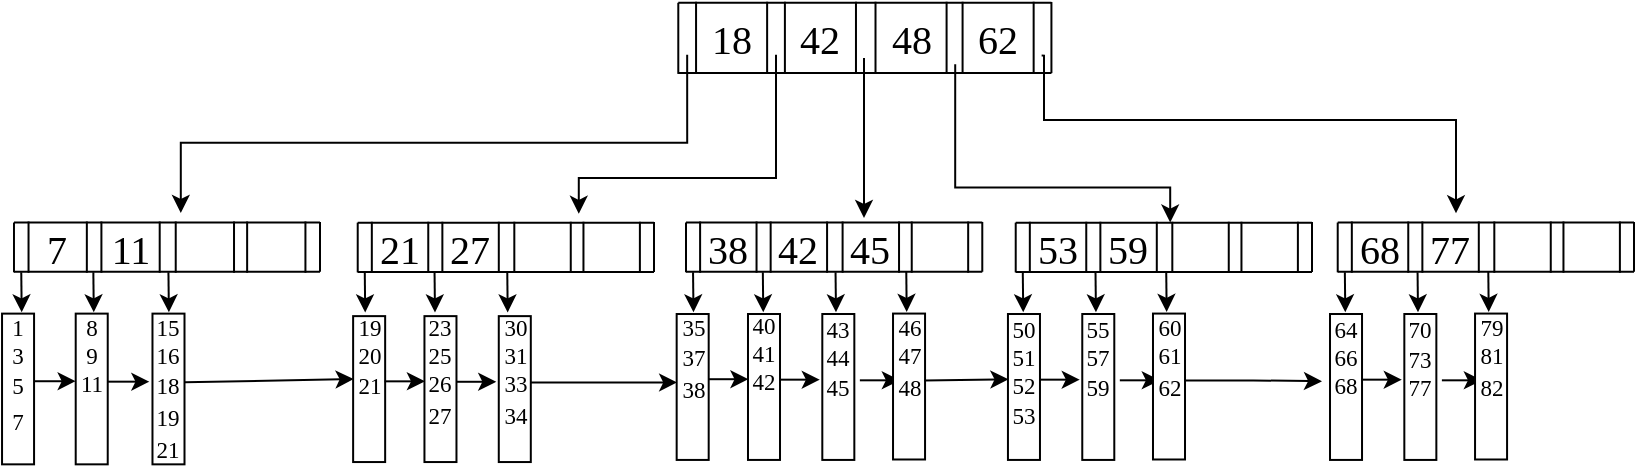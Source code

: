 <?xml version="1.0" encoding="UTF-8"?>
<mxfile version="23.0.2" type="browser">
  <diagram name="第 1 页" id="uVkd4KvrKCw7aUiNvQXj">
    <mxGraphModel dx="848" dy="592" grid="1" gridSize="10" guides="1" tooltips="1" connect="1" arrows="1" fold="1" page="1" pageScale="1" pageWidth="827" pageHeight="1169" math="0" shadow="0">
      <root>
        <mxCell id="0" />
        <mxCell id="1" parent="0" />
        <mxCell id="_YOE5mqV0CH9EQmjLfuh-866" style="edgeStyle=orthogonalEdgeStyle;rounded=0;orthogonalLoop=1;jettySize=auto;html=1;" edge="1" parent="1">
          <mxGeometry relative="1" as="geometry">
            <mxPoint x="346.586" y="196.381" as="sourcePoint" />
            <mxPoint x="93.39" y="275.523" as="targetPoint" />
            <Array as="points">
              <mxPoint x="346.586" y="240.349" />
              <mxPoint x="93.39" y="240.349" />
              <mxPoint x="93.39" y="275.523" />
            </Array>
          </mxGeometry>
        </mxCell>
        <mxCell id="_YOE5mqV0CH9EQmjLfuh-867" style="edgeStyle=orthogonalEdgeStyle;rounded=0;orthogonalLoop=1;jettySize=auto;html=1;entryX=0.5;entryY=0;entryDx=0;entryDy=0;" edge="1" parent="1">
          <mxGeometry relative="1" as="geometry">
            <mxPoint x="391.007" y="196.381" as="sourcePoint" />
            <mxPoint x="292.393" y="275.91" as="targetPoint" />
            <Array as="points">
              <mxPoint x="391.007" y="257.936" />
              <mxPoint x="292.393" y="257.936" />
            </Array>
          </mxGeometry>
        </mxCell>
        <mxCell id="_YOE5mqV0CH9EQmjLfuh-978" style="edgeStyle=orthogonalEdgeStyle;rounded=0;orthogonalLoop=1;jettySize=auto;html=1;" edge="1" parent="1">
          <mxGeometry relative="1" as="geometry">
            <mxPoint x="587.216" y="280.273" as="targetPoint" />
            <mxPoint x="480.607" y="201.131" as="sourcePoint" />
            <Array as="points">
              <mxPoint x="480.607" y="262.686" />
              <mxPoint x="588.104" y="262.686" />
              <mxPoint x="588.104" y="280.273" />
            </Array>
          </mxGeometry>
        </mxCell>
        <mxCell id="_YOE5mqV0CH9EQmjLfuh-979" style="edgeStyle=orthogonalEdgeStyle;rounded=0;orthogonalLoop=1;jettySize=auto;html=1;exitX=1;exitY=0.75;exitDx=0;exitDy=0;" edge="1" parent="1">
          <mxGeometry relative="1" as="geometry">
            <mxPoint x="731" y="275.63" as="targetPoint" />
            <mxPoint x="523.826" y="196.768" as="sourcePoint" />
            <Array as="points">
              <mxPoint x="525" y="197" />
              <mxPoint x="525" y="229" />
              <mxPoint x="731" y="229" />
            </Array>
          </mxGeometry>
        </mxCell>
        <mxCell id="_YOE5mqV0CH9EQmjLfuh-1047" value="" style="endArrow=none;html=1;rounded=0;fontFamily=Times New Roman;fontSize=20;" edge="1" parent="1">
          <mxGeometry width="50" height="50" relative="1" as="geometry">
            <mxPoint x="494.14" y="280" as="sourcePoint" />
            <mxPoint x="494.14" y="304.891" as="targetPoint" />
          </mxGeometry>
        </mxCell>
        <mxCell id="_YOE5mqV0CH9EQmjLfuh-877" value="&lt;font style=&quot;font-size: 20px;&quot;&gt;7&lt;/font&gt;" style="shape=partialRectangle;whiteSpace=wrap;html=1;top=0;bottom=0;fillColor=none;container=0;fontFamily=Times New Roman;fontSize=20;" vertex="1" parent="1">
          <mxGeometry x="17.272" y="280.271" width="29.146" height="24.625" as="geometry" />
        </mxCell>
        <mxCell id="_YOE5mqV0CH9EQmjLfuh-878" value="&lt;font style=&quot;font-size: 20px;&quot;&gt;11&lt;/font&gt;" style="shape=partialRectangle;whiteSpace=wrap;html=1;top=0;bottom=0;fillColor=none;container=0;fontFamily=Times New Roman;fontSize=20;" vertex="1" parent="1">
          <mxGeometry x="53.704" y="280.271" width="29.146" height="24.625" as="geometry" />
        </mxCell>
        <mxCell id="_YOE5mqV0CH9EQmjLfuh-879" value="" style="shape=partialRectangle;whiteSpace=wrap;html=1;top=0;bottom=0;fillColor=none;container=0;fontFamily=Times New Roman;fontSize=20;" vertex="1" parent="1">
          <mxGeometry x="90.865" y="280.271" width="29.146" height="24.625" as="geometry" />
        </mxCell>
        <mxCell id="_YOE5mqV0CH9EQmjLfuh-880" value="" style="shape=partialRectangle;whiteSpace=wrap;html=1;top=0;bottom=0;fillColor=none;container=0;fontFamily=Times New Roman;fontSize=20;" vertex="1" parent="1">
          <mxGeometry x="126.568" y="280.271" width="29.146" height="24.625" as="geometry" />
        </mxCell>
        <mxCell id="_YOE5mqV0CH9EQmjLfuh-881" value="" style="endArrow=none;html=1;rounded=0;exitX=0;exitY=0;exitDx=0;exitDy=0;entryX=1;entryY=0;entryDx=0;entryDy=0;fontFamily=Times New Roman;fontSize=20;" edge="1" parent="1">
          <mxGeometry width="50" height="50" relative="1" as="geometry">
            <mxPoint x="9.986" y="280.271" as="sourcePoint" />
            <mxPoint x="163" y="280.271" as="targetPoint" />
          </mxGeometry>
        </mxCell>
        <mxCell id="_YOE5mqV0CH9EQmjLfuh-882" value="" style="endArrow=none;html=1;rounded=0;exitX=0;exitY=1;exitDx=0;exitDy=0;fontFamily=Times New Roman;fontSize=20;" edge="1" parent="1">
          <mxGeometry width="50" height="50" relative="1" as="geometry">
            <mxPoint x="9.986" y="304.895" as="sourcePoint" />
            <mxPoint x="163" y="304.895" as="targetPoint" />
          </mxGeometry>
        </mxCell>
        <mxCell id="_YOE5mqV0CH9EQmjLfuh-883" value="" style="endArrow=none;html=1;rounded=0;fontFamily=Times New Roman;fontSize=20;" edge="1" parent="1">
          <mxGeometry width="50" height="50" relative="1" as="geometry">
            <mxPoint x="9.986" y="280.271" as="sourcePoint" />
            <mxPoint x="9.986" y="305.164" as="targetPoint" />
          </mxGeometry>
        </mxCell>
        <mxCell id="_YOE5mqV0CH9EQmjLfuh-884" value="" style="endArrow=none;html=1;rounded=0;fontSize=20;fontFamily=Times New Roman;" edge="1" parent="1">
          <mxGeometry width="50" height="50" relative="1" as="geometry">
            <mxPoint x="163" y="280" as="sourcePoint" />
            <mxPoint x="163" y="304.893" as="targetPoint" />
          </mxGeometry>
        </mxCell>
        <mxCell id="_YOE5mqV0CH9EQmjLfuh-897" value="" style="endArrow=classic;html=1;rounded=0;entryX=0.5;entryY=0;entryDx=0;entryDy=0;fontFamily=Times New Roman;fontSize=11;" edge="1" parent="1">
          <mxGeometry width="50" height="50" relative="1" as="geometry">
            <mxPoint x="13.629" y="305.164" as="sourcePoint" />
            <mxPoint x="13.855" y="325.181" as="targetPoint" />
          </mxGeometry>
        </mxCell>
        <mxCell id="_YOE5mqV0CH9EQmjLfuh-902" value="" style="endArrow=classic;html=1;rounded=0;entryX=0.5;entryY=0;entryDx=0;entryDy=0;fontFamily=Times New Roman;fontSize=11;" edge="1" parent="1">
          <mxGeometry width="50" height="50" relative="1" as="geometry">
            <mxPoint x="49.668" y="305.164" as="sourcePoint" />
            <mxPoint x="49.894" y="325.181" as="targetPoint" />
          </mxGeometry>
        </mxCell>
        <mxCell id="_YOE5mqV0CH9EQmjLfuh-907" value="" style="endArrow=classic;html=1;rounded=0;entryX=0.5;entryY=0;entryDx=0;entryDy=0;fontFamily=Times New Roman;fontSize=11;" edge="1" parent="1">
          <mxGeometry width="50" height="50" relative="1" as="geometry">
            <mxPoint x="87.222" y="305.164" as="sourcePoint" />
            <mxPoint x="87.448" y="325.181" as="targetPoint" />
          </mxGeometry>
        </mxCell>
        <mxCell id="_YOE5mqV0CH9EQmjLfuh-1000" value="&lt;font style=&quot;font-size: 20px;&quot;&gt;21&lt;/font&gt;" style="shape=partialRectangle;whiteSpace=wrap;html=1;top=0;bottom=0;fillColor=none;container=0;fontFamily=Times New Roman;fontSize=20;" vertex="1" parent="1">
          <mxGeometry x="188.913" y="280.321" width="28.217" height="24.623" as="geometry" />
        </mxCell>
        <mxCell id="_YOE5mqV0CH9EQmjLfuh-1001" value="&lt;font style=&quot;font-size: 20px;&quot;&gt;27&lt;/font&gt;" style="shape=partialRectangle;whiteSpace=wrap;html=1;top=0;bottom=0;fillColor=none;container=0;fontFamily=Times New Roman;fontSize=20;" vertex="1" parent="1">
          <mxGeometry x="224.185" y="280.321" width="28.217" height="24.623" as="geometry" />
        </mxCell>
        <mxCell id="_YOE5mqV0CH9EQmjLfuh-1002" value="" style="shape=partialRectangle;whiteSpace=wrap;html=1;top=0;bottom=0;fillColor=none;container=0;fontFamily=Times New Roman;fontSize=20;" vertex="1" parent="1">
          <mxGeometry x="260.162" y="280.321" width="28.217" height="24.623" as="geometry" />
        </mxCell>
        <mxCell id="_YOE5mqV0CH9EQmjLfuh-1003" value="" style="shape=partialRectangle;whiteSpace=wrap;html=1;top=0;bottom=0;fillColor=none;container=0;fontFamily=Times New Roman;fontSize=20;" vertex="1" parent="1">
          <mxGeometry x="294.728" y="280.321" width="28.217" height="24.623" as="geometry" />
        </mxCell>
        <mxCell id="_YOE5mqV0CH9EQmjLfuh-1004" value="" style="endArrow=none;html=1;rounded=0;exitX=0;exitY=0;exitDx=0;exitDy=0;entryX=1;entryY=0;entryDx=0;entryDy=0;fontFamily=Times New Roman;fontSize=20;" edge="1" parent="1">
          <mxGeometry width="50" height="50" relative="1" as="geometry">
            <mxPoint x="181.859" y="280.321" as="sourcePoint" />
            <mxPoint x="330" y="280.321" as="targetPoint" />
          </mxGeometry>
        </mxCell>
        <mxCell id="_YOE5mqV0CH9EQmjLfuh-1005" value="" style="endArrow=none;html=1;rounded=0;exitX=0;exitY=1;exitDx=0;exitDy=0;fontFamily=Times New Roman;fontSize=20;" edge="1" parent="1">
          <mxGeometry width="50" height="50" relative="1" as="geometry">
            <mxPoint x="181.859" y="304.943" as="sourcePoint" />
            <mxPoint x="330" y="304.943" as="targetPoint" />
          </mxGeometry>
        </mxCell>
        <mxCell id="_YOE5mqV0CH9EQmjLfuh-1006" value="" style="endArrow=none;html=1;rounded=0;fontFamily=Times New Roman;fontSize=20;" edge="1" parent="1">
          <mxGeometry width="50" height="50" relative="1" as="geometry">
            <mxPoint x="181.859" y="280.321" as="sourcePoint" />
            <mxPoint x="181.859" y="305.212" as="targetPoint" />
          </mxGeometry>
        </mxCell>
        <mxCell id="_YOE5mqV0CH9EQmjLfuh-1007" value="" style="endArrow=none;html=1;rounded=0;fontFamily=Times New Roman;fontSize=20;" edge="1" parent="1">
          <mxGeometry width="50" height="50" relative="1" as="geometry">
            <mxPoint x="330" y="280.05" as="sourcePoint" />
            <mxPoint x="330" y="304.941" as="targetPoint" />
          </mxGeometry>
        </mxCell>
        <mxCell id="_YOE5mqV0CH9EQmjLfuh-1013" value="" style="endArrow=classic;html=1;rounded=0;entryX=0.5;entryY=0;entryDx=0;entryDy=0;fontFamily=Times New Roman;fontSize=11;" edge="1" parent="1">
          <mxGeometry width="50" height="50" relative="1" as="geometry">
            <mxPoint x="185.386" y="305.212" as="sourcePoint" />
            <mxPoint x="185.605" y="325.228" as="targetPoint" />
          </mxGeometry>
        </mxCell>
        <mxCell id="_YOE5mqV0CH9EQmjLfuh-1018" value="" style="endArrow=classic;html=1;rounded=0;entryX=0.5;entryY=0;entryDx=0;entryDy=0;fontFamily=Times New Roman;fontSize=11;" edge="1" parent="1">
          <mxGeometry width="50" height="50" relative="1" as="geometry">
            <mxPoint x="220.277" y="305.212" as="sourcePoint" />
            <mxPoint x="220.496" y="325.228" as="targetPoint" />
          </mxGeometry>
        </mxCell>
        <mxCell id="_YOE5mqV0CH9EQmjLfuh-1023" value="" style="endArrow=classic;html=1;rounded=0;entryX=0.5;entryY=0;entryDx=0;entryDy=0;fontFamily=Times New Roman;fontSize=11;" edge="1" parent="1">
          <mxGeometry width="50" height="50" relative="1" as="geometry">
            <mxPoint x="256.635" y="305.212" as="sourcePoint" />
            <mxPoint x="256.854" y="325.228" as="targetPoint" />
          </mxGeometry>
        </mxCell>
        <mxCell id="_YOE5mqV0CH9EQmjLfuh-1040" value="&lt;font style=&quot;font-size: 20px;&quot;&gt;38&lt;/font&gt;" style="shape=partialRectangle;whiteSpace=wrap;html=1;top=0;bottom=0;fillColor=none;container=0;fontFamily=Times New Roman;fontSize=20;" vertex="1" parent="1">
          <mxGeometry x="353.053" y="280.271" width="28.217" height="24.623" as="geometry" />
        </mxCell>
        <mxCell id="_YOE5mqV0CH9EQmjLfuh-1041" value="&lt;font style=&quot;font-size: 20px;&quot;&gt;42&lt;/font&gt;" style="shape=partialRectangle;whiteSpace=wrap;html=1;top=0;bottom=0;fillColor=none;container=0;fontFamily=Times New Roman;fontSize=20;" vertex="1" parent="1">
          <mxGeometry x="388.325" y="280.271" width="28.217" height="24.623" as="geometry" />
        </mxCell>
        <mxCell id="_YOE5mqV0CH9EQmjLfuh-1042" value="45" style="shape=partialRectangle;whiteSpace=wrap;html=1;top=0;bottom=0;fillColor=none;container=0;fontFamily=Times New Roman;fontSize=20;" vertex="1" parent="1">
          <mxGeometry x="424.302" y="280.271" width="28.217" height="24.623" as="geometry" />
        </mxCell>
        <mxCell id="_YOE5mqV0CH9EQmjLfuh-1043" value="" style="shape=partialRectangle;whiteSpace=wrap;html=1;top=0;bottom=0;fillColor=none;container=0;fontFamily=Times New Roman;fontSize=20;" vertex="1" parent="1">
          <mxGeometry x="458.868" y="280.271" width="28.217" height="24.623" as="geometry" />
        </mxCell>
        <mxCell id="_YOE5mqV0CH9EQmjLfuh-1044" value="" style="endArrow=none;html=1;rounded=0;exitX=0;exitY=0;exitDx=0;exitDy=0;entryX=1;entryY=0;entryDx=0;entryDy=0;fontFamily=Times New Roman;fontSize=20;" edge="1" parent="1">
          <mxGeometry width="50" height="50" relative="1" as="geometry">
            <mxPoint x="345.999" y="280.271" as="sourcePoint" />
            <mxPoint x="494.14" y="280.271" as="targetPoint" />
          </mxGeometry>
        </mxCell>
        <mxCell id="_YOE5mqV0CH9EQmjLfuh-1045" value="" style="endArrow=none;html=1;rounded=0;exitX=0;exitY=1;exitDx=0;exitDy=0;fontFamily=Times New Roman;fontSize=20;" edge="1" parent="1">
          <mxGeometry width="50" height="50" relative="1" as="geometry">
            <mxPoint x="345.999" y="304.893" as="sourcePoint" />
            <mxPoint x="494.14" y="304.893" as="targetPoint" />
          </mxGeometry>
        </mxCell>
        <mxCell id="_YOE5mqV0CH9EQmjLfuh-1046" value="" style="endArrow=none;html=1;rounded=0;fontFamily=Times New Roman;fontSize=20;" edge="1" parent="1">
          <mxGeometry width="50" height="50" relative="1" as="geometry">
            <mxPoint x="345.999" y="280.271" as="sourcePoint" />
            <mxPoint x="345.999" y="305.162" as="targetPoint" />
          </mxGeometry>
        </mxCell>
        <mxCell id="_YOE5mqV0CH9EQmjLfuh-1052" value="" style="endArrow=classic;html=1;rounded=0;entryX=0.5;entryY=0;entryDx=0;entryDy=0;fontFamily=Times New Roman;fontSize=11;" edge="1" parent="1">
          <mxGeometry width="50" height="50" relative="1" as="geometry">
            <mxPoint x="349.526" y="305.162" as="sourcePoint" />
            <mxPoint x="349.745" y="325.178" as="targetPoint" />
          </mxGeometry>
        </mxCell>
        <mxCell id="_YOE5mqV0CH9EQmjLfuh-1056" value="" style="endArrow=classic;html=1;rounded=0;entryX=0.5;entryY=0;entryDx=0;entryDy=0;fontFamily=Times New Roman;fontSize=11;" edge="1" parent="1">
          <mxGeometry width="50" height="50" relative="1" as="geometry">
            <mxPoint x="384.417" y="305.162" as="sourcePoint" />
            <mxPoint x="384.636" y="325.178" as="targetPoint" />
          </mxGeometry>
        </mxCell>
        <mxCell id="_YOE5mqV0CH9EQmjLfuh-1060" value="" style="endArrow=classic;html=1;rounded=0;entryX=0.5;entryY=0;entryDx=0;entryDy=0;fontFamily=Times New Roman;fontSize=11;" edge="1" parent="1">
          <mxGeometry width="50" height="50" relative="1" as="geometry">
            <mxPoint x="420.775" y="305.162" as="sourcePoint" />
            <mxPoint x="420.994" y="325.178" as="targetPoint" />
          </mxGeometry>
        </mxCell>
        <mxCell id="_YOE5mqV0CH9EQmjLfuh-1100" value="&lt;font style=&quot;font-size: 20px;&quot;&gt;53&lt;/font&gt;" style="shape=partialRectangle;whiteSpace=wrap;html=1;top=0;bottom=0;fillColor=none;container=0;fontFamily=Times New Roman;fontSize=20;" vertex="1" parent="1">
          <mxGeometry x="517.913" y="280.321" width="28.217" height="24.623" as="geometry" />
        </mxCell>
        <mxCell id="_YOE5mqV0CH9EQmjLfuh-1101" value="&lt;font style=&quot;font-size: 20px;&quot;&gt;59&lt;/font&gt;" style="shape=partialRectangle;whiteSpace=wrap;html=1;top=0;bottom=0;fillColor=none;container=0;fontFamily=Times New Roman;fontSize=20;" vertex="1" parent="1">
          <mxGeometry x="553.185" y="280.321" width="28.217" height="24.623" as="geometry" />
        </mxCell>
        <mxCell id="_YOE5mqV0CH9EQmjLfuh-1102" value="" style="shape=partialRectangle;whiteSpace=wrap;html=1;top=0;bottom=0;fillColor=none;container=0;fontFamily=Times New Roman;fontSize=20;" vertex="1" parent="1">
          <mxGeometry x="589.162" y="280.321" width="28.217" height="24.623" as="geometry" />
        </mxCell>
        <mxCell id="_YOE5mqV0CH9EQmjLfuh-1103" value="" style="shape=partialRectangle;whiteSpace=wrap;html=1;top=0;bottom=0;fillColor=none;container=0;fontFamily=Times New Roman;fontSize=20;" vertex="1" parent="1">
          <mxGeometry x="623.728" y="280.321" width="28.217" height="24.623" as="geometry" />
        </mxCell>
        <mxCell id="_YOE5mqV0CH9EQmjLfuh-1104" value="" style="endArrow=none;html=1;rounded=0;exitX=0;exitY=0;exitDx=0;exitDy=0;entryX=1;entryY=0;entryDx=0;entryDy=0;fontFamily=Times New Roman;fontSize=20;" edge="1" parent="1">
          <mxGeometry width="50" height="50" relative="1" as="geometry">
            <mxPoint x="510.859" y="280.321" as="sourcePoint" />
            <mxPoint x="659" y="280.321" as="targetPoint" />
          </mxGeometry>
        </mxCell>
        <mxCell id="_YOE5mqV0CH9EQmjLfuh-1105" value="" style="endArrow=none;html=1;rounded=0;exitX=0;exitY=1;exitDx=0;exitDy=0;fontFamily=Times New Roman;fontSize=20;" edge="1" parent="1">
          <mxGeometry width="50" height="50" relative="1" as="geometry">
            <mxPoint x="510.859" y="304.943" as="sourcePoint" />
            <mxPoint x="659" y="304.943" as="targetPoint" />
          </mxGeometry>
        </mxCell>
        <mxCell id="_YOE5mqV0CH9EQmjLfuh-1106" value="" style="endArrow=none;html=1;rounded=0;fontFamily=Times New Roman;fontSize=20;" edge="1" parent="1">
          <mxGeometry width="50" height="50" relative="1" as="geometry">
            <mxPoint x="510.859" y="280.321" as="sourcePoint" />
            <mxPoint x="510.859" y="305.212" as="targetPoint" />
          </mxGeometry>
        </mxCell>
        <mxCell id="_YOE5mqV0CH9EQmjLfuh-1107" value="" style="endArrow=none;html=1;rounded=0;fontFamily=Times New Roman;fontSize=20;" edge="1" parent="1">
          <mxGeometry width="50" height="50" relative="1" as="geometry">
            <mxPoint x="659" y="280.05" as="sourcePoint" />
            <mxPoint x="659" y="304.941" as="targetPoint" />
          </mxGeometry>
        </mxCell>
        <mxCell id="_YOE5mqV0CH9EQmjLfuh-1130" value="&lt;font style=&quot;font-size: 20px;&quot;&gt;68&lt;/font&gt;" style="shape=partialRectangle;whiteSpace=wrap;html=1;top=0;bottom=0;fillColor=none;container=0;fontFamily=Times New Roman;fontSize=20;" vertex="1" parent="1">
          <mxGeometry x="678.913" y="280.271" width="28.217" height="24.623" as="geometry" />
        </mxCell>
        <mxCell id="_YOE5mqV0CH9EQmjLfuh-1131" value="&lt;font style=&quot;font-size: 20px;&quot;&gt;77&lt;/font&gt;" style="shape=partialRectangle;whiteSpace=wrap;html=1;top=0;bottom=0;fillColor=none;container=0;fontFamily=Times New Roman;fontSize=20;" vertex="1" parent="1">
          <mxGeometry x="714.185" y="280.271" width="28.217" height="24.623" as="geometry" />
        </mxCell>
        <mxCell id="_YOE5mqV0CH9EQmjLfuh-1132" value="" style="shape=partialRectangle;whiteSpace=wrap;html=1;top=0;bottom=0;fillColor=none;container=0;fontFamily=Times New Roman;fontSize=20;" vertex="1" parent="1">
          <mxGeometry x="750.162" y="280.271" width="28.217" height="24.623" as="geometry" />
        </mxCell>
        <mxCell id="_YOE5mqV0CH9EQmjLfuh-1133" value="" style="shape=partialRectangle;whiteSpace=wrap;html=1;top=0;bottom=0;fillColor=none;container=0;fontFamily=Times New Roman;fontSize=20;" vertex="1" parent="1">
          <mxGeometry x="784.728" y="280.271" width="28.217" height="24.623" as="geometry" />
        </mxCell>
        <mxCell id="_YOE5mqV0CH9EQmjLfuh-1134" value="" style="endArrow=none;html=1;rounded=0;exitX=0;exitY=0;exitDx=0;exitDy=0;entryX=1;entryY=0;entryDx=0;entryDy=0;fontFamily=Times New Roman;fontSize=20;" edge="1" parent="1">
          <mxGeometry width="50" height="50" relative="1" as="geometry">
            <mxPoint x="671.859" y="280.271" as="sourcePoint" />
            <mxPoint x="820" y="280.271" as="targetPoint" />
          </mxGeometry>
        </mxCell>
        <mxCell id="_YOE5mqV0CH9EQmjLfuh-1135" value="" style="endArrow=none;html=1;rounded=0;exitX=0;exitY=1;exitDx=0;exitDy=0;fontFamily=Times New Roman;fontSize=20;" edge="1" parent="1">
          <mxGeometry width="50" height="50" relative="1" as="geometry">
            <mxPoint x="671.859" y="304.893" as="sourcePoint" />
            <mxPoint x="820" y="304.893" as="targetPoint" />
          </mxGeometry>
        </mxCell>
        <mxCell id="_YOE5mqV0CH9EQmjLfuh-1136" value="" style="endArrow=none;html=1;rounded=0;fontFamily=Times New Roman;fontSize=20;" edge="1" parent="1">
          <mxGeometry width="50" height="50" relative="1" as="geometry">
            <mxPoint x="671.859" y="280.271" as="sourcePoint" />
            <mxPoint x="671.859" y="305.162" as="targetPoint" />
          </mxGeometry>
        </mxCell>
        <mxCell id="_YOE5mqV0CH9EQmjLfuh-1137" value="" style="endArrow=none;html=1;rounded=0;fontFamily=Times New Roman;fontSize=20;" edge="1" parent="1">
          <mxGeometry width="50" height="50" relative="1" as="geometry">
            <mxPoint x="820" y="280" as="sourcePoint" />
            <mxPoint x="820" y="304.891" as="targetPoint" />
          </mxGeometry>
        </mxCell>
        <mxCell id="_YOE5mqV0CH9EQmjLfuh-981" value="&lt;font face=&quot;Times New Roman&quot; style=&quot;font-size: 20px;&quot;&gt;18&lt;/font&gt;" style="shape=partialRectangle;whiteSpace=wrap;html=1;top=0;bottom=0;fillColor=none;container=0;" vertex="1" parent="1">
          <mxGeometry x="351.028" y="170.387" width="35.536" height="35.174" as="geometry" />
        </mxCell>
        <mxCell id="_YOE5mqV0CH9EQmjLfuh-982" value="&lt;font style=&quot;font-size: 20px;&quot; face=&quot;Times New Roman&quot;&gt;42&lt;/font&gt;" style="shape=partialRectangle;whiteSpace=wrap;html=1;top=0;bottom=0;fillColor=none;container=0;" vertex="1" parent="1">
          <mxGeometry x="395.449" y="170.387" width="35.536" height="35.174" as="geometry" />
        </mxCell>
        <mxCell id="_YOE5mqV0CH9EQmjLfuh-983" value="&lt;font face=&quot;Times New Roman&quot; style=&quot;font-size: 20px;&quot;&gt;48&lt;/font&gt;" style="shape=partialRectangle;whiteSpace=wrap;html=1;top=0;bottom=0;fillColor=none;container=0;" vertex="1" parent="1">
          <mxGeometry x="440.757" y="170.387" width="35.536" height="35.174" as="geometry" />
        </mxCell>
        <mxCell id="_YOE5mqV0CH9EQmjLfuh-984" value="&lt;font style=&quot;font-size: 20px;&quot; face=&quot;Times New Roman&quot;&gt;62&lt;/font&gt;" style="shape=partialRectangle;whiteSpace=wrap;html=1;top=0;bottom=0;fillColor=none;container=0;" vertex="1" parent="1">
          <mxGeometry x="484.289" y="170.387" width="35.536" height="35.174" as="geometry" />
        </mxCell>
        <mxCell id="_YOE5mqV0CH9EQmjLfuh-985" value="" style="endArrow=none;html=1;rounded=0;exitX=0;exitY=0;exitDx=0;exitDy=0;entryX=1;entryY=0;entryDx=0;entryDy=0;" edge="1" parent="1">
          <mxGeometry width="50" height="50" relative="1" as="geometry">
            <mxPoint x="342.144" y="170.387" as="sourcePoint" />
            <mxPoint x="528.71" y="170.387" as="targetPoint" />
          </mxGeometry>
        </mxCell>
        <mxCell id="_YOE5mqV0CH9EQmjLfuh-986" value="" style="endArrow=none;html=1;rounded=0;exitX=0;exitY=1;exitDx=0;exitDy=0;" edge="1" parent="1">
          <mxGeometry width="50" height="50" relative="1" as="geometry">
            <mxPoint x="342.144" y="205.561" as="sourcePoint" />
            <mxPoint x="528.71" y="205.561" as="targetPoint" />
          </mxGeometry>
        </mxCell>
        <mxCell id="_YOE5mqV0CH9EQmjLfuh-987" value="" style="endArrow=none;html=1;rounded=0;" edge="1" parent="1">
          <mxGeometry width="50" height="50" relative="1" as="geometry">
            <mxPoint x="342.144" y="170.387" as="sourcePoint" />
            <mxPoint x="342.144" y="205.944" as="targetPoint" />
          </mxGeometry>
        </mxCell>
        <mxCell id="_YOE5mqV0CH9EQmjLfuh-988" value="" style="endArrow=none;html=1;rounded=0;" edge="1" parent="1">
          <mxGeometry width="50" height="50" relative="1" as="geometry">
            <mxPoint x="528.71" y="170" as="sourcePoint" />
            <mxPoint x="528.71" y="205.558" as="targetPoint" />
          </mxGeometry>
        </mxCell>
        <mxCell id="_YOE5mqV0CH9EQmjLfuh-875" value="" style="endArrow=classic;html=1;rounded=0;exitX=1;exitY=0.5;exitDx=0;exitDy=0;fontFamily=Times New Roman;fontSize=11.5;entryX=0;entryY=0.25;entryDx=0;entryDy=0;" edge="1" parent="1" target="_YOE5mqV0CH9EQmjLfuh-1014">
          <mxGeometry width="50" height="50" relative="1" as="geometry">
            <mxPoint x="95.268" y="360.167" as="sourcePoint" />
            <mxPoint x="174" y="362" as="targetPoint" />
          </mxGeometry>
        </mxCell>
        <mxCell id="_YOE5mqV0CH9EQmjLfuh-892" value="" style="endArrow=classic;html=1;rounded=0;entryX=0;entryY=0.75;entryDx=0;entryDy=0;exitX=1;exitY=0.75;exitDx=0;exitDy=0;fontFamily=Times New Roman;fontSize=11.5;" edge="1" parent="1">
          <mxGeometry width="50" height="50" relative="1" as="geometry">
            <mxPoint x="20.05" y="359.614" as="sourcePoint" />
            <mxPoint x="40.843" y="359.614" as="targetPoint" />
          </mxGeometry>
        </mxCell>
        <mxCell id="_YOE5mqV0CH9EQmjLfuh-893" value="" style="endArrow=classic;html=1;rounded=0;entryX=0;entryY=0.75;entryDx=0;entryDy=0;exitX=1;exitY=0.75;exitDx=0;exitDy=0;fontFamily=Times New Roman;fontSize=11.5;" edge="1" parent="1">
          <mxGeometry width="50" height="50" relative="1" as="geometry">
            <mxPoint x="56.884" y="359.835" as="sourcePoint" />
            <mxPoint x="77.678" y="359.835" as="targetPoint" />
          </mxGeometry>
        </mxCell>
        <mxCell id="_YOE5mqV0CH9EQmjLfuh-894" value="" style="rounded=0;whiteSpace=wrap;html=1;rotation=90;container=0;fontFamily=Times New Roman;fontSize=11.5;" vertex="1" parent="1">
          <mxGeometry x="-25.655" y="355.484" width="75.36" height="16.011" as="geometry" />
        </mxCell>
        <mxCell id="_YOE5mqV0CH9EQmjLfuh-895" value="&lt;font style=&quot;font-size: 11.5px;&quot;&gt;1&lt;/font&gt;" style="text;html=1;strokeColor=none;fillColor=none;align=center;verticalAlign=middle;whiteSpace=wrap;rounded=0;container=0;fontFamily=Times New Roman;fontSize=11.5;" vertex="1" parent="1">
          <mxGeometry x="4.008" y="324.905" width="16.042" height="15.259" as="geometry" />
        </mxCell>
        <mxCell id="_YOE5mqV0CH9EQmjLfuh-896" value="&lt;font style=&quot;font-size: 11.5px;&quot;&gt;3&lt;/font&gt;" style="text;html=1;strokeColor=none;fillColor=none;align=center;verticalAlign=middle;whiteSpace=wrap;rounded=0;container=0;fontFamily=Times New Roman;fontSize=11.5;" vertex="1" parent="1">
          <mxGeometry x="4.008" y="338.554" width="16.042" height="15.928" as="geometry" />
        </mxCell>
        <mxCell id="_YOE5mqV0CH9EQmjLfuh-898" value="&lt;font style=&quot;font-size: 11.5px;&quot;&gt;5&lt;/font&gt;" style="text;html=1;strokeColor=none;fillColor=none;align=center;verticalAlign=middle;whiteSpace=wrap;rounded=0;container=0;fontFamily=Times New Roman;fontSize=11.5;" vertex="1" parent="1">
          <mxGeometry x="4.008" y="354.482" width="16.042" height="15.928" as="geometry" />
        </mxCell>
        <mxCell id="_YOE5mqV0CH9EQmjLfuh-899" value="" style="rounded=0;whiteSpace=wrap;html=1;rotation=90;container=0;fontFamily=Times New Roman;fontSize=11.5;" vertex="1" parent="1">
          <mxGeometry x="11.18" y="355.484" width="75.36" height="16.011" as="geometry" />
        </mxCell>
        <mxCell id="_YOE5mqV0CH9EQmjLfuh-900" value="&lt;font style=&quot;font-size: 11.5px;&quot;&gt;&lt;span style=&quot;font-size: 11.5px;&quot;&gt;8&lt;/span&gt;&lt;/font&gt;" style="text;html=1;strokeColor=none;fillColor=none;align=center;verticalAlign=middle;whiteSpace=wrap;rounded=0;container=0;fontFamily=Times New Roman;fontSize=11.5;" vertex="1" parent="1">
          <mxGeometry x="40.843" y="324.905" width="16.042" height="15.259" as="geometry" />
        </mxCell>
        <mxCell id="_YOE5mqV0CH9EQmjLfuh-901" value="&lt;font style=&quot;font-size: 11.5px;&quot;&gt;9&lt;/font&gt;" style="text;html=1;strokeColor=none;fillColor=none;align=center;verticalAlign=middle;whiteSpace=wrap;rounded=0;container=0;fontFamily=Times New Roman;fontSize=11.5;" vertex="1" parent="1">
          <mxGeometry x="40.843" y="338.554" width="16.042" height="15.928" as="geometry" />
        </mxCell>
        <mxCell id="_YOE5mqV0CH9EQmjLfuh-903" value="&lt;font style=&quot;font-size: 11.5px;&quot;&gt;&lt;span style=&quot;font-size: 11.5px;&quot;&gt;11&lt;/span&gt;&lt;/font&gt;" style="text;html=1;strokeColor=none;fillColor=none;align=center;verticalAlign=middle;whiteSpace=wrap;rounded=0;container=0;fontFamily=Times New Roman;fontSize=11.5;" vertex="1" parent="1">
          <mxGeometry x="40.843" y="353.054" width="16.042" height="15.191" as="geometry" />
        </mxCell>
        <mxCell id="_YOE5mqV0CH9EQmjLfuh-904" value="" style="rounded=0;whiteSpace=wrap;html=1;rotation=90;container=0;fontFamily=Times New Roman;fontSize=11.5;" vertex="1" parent="1">
          <mxGeometry x="49.564" y="355.484" width="75.36" height="16.011" as="geometry" />
        </mxCell>
        <mxCell id="_YOE5mqV0CH9EQmjLfuh-905" value="&lt;font style=&quot;font-size: 11.5px;&quot;&gt;15&lt;/font&gt;" style="text;html=1;strokeColor=none;fillColor=none;align=center;verticalAlign=middle;whiteSpace=wrap;rounded=0;container=0;fontFamily=Times New Roman;fontSize=11.5;" vertex="1" parent="1">
          <mxGeometry x="79.227" y="324.905" width="16.042" height="15.259" as="geometry" />
        </mxCell>
        <mxCell id="_YOE5mqV0CH9EQmjLfuh-906" value="&lt;font style=&quot;font-size: 11.5px;&quot;&gt;16&lt;/font&gt;" style="text;html=1;strokeColor=none;fillColor=none;align=center;verticalAlign=middle;whiteSpace=wrap;rounded=0;container=0;fontFamily=Times New Roman;fontSize=11.5;" vertex="1" parent="1">
          <mxGeometry x="79.227" y="338.554" width="16.042" height="15.928" as="geometry" />
        </mxCell>
        <mxCell id="_YOE5mqV0CH9EQmjLfuh-908" value="&lt;font style=&quot;font-size: 11.5px;&quot;&gt;19&lt;/font&gt;" style="text;html=1;strokeColor=none;fillColor=none;align=center;verticalAlign=middle;whiteSpace=wrap;rounded=0;container=0;fontFamily=Times New Roman;fontSize=11.5;" vertex="1" parent="1">
          <mxGeometry x="79.227" y="370.409" width="16.042" height="15.928" as="geometry" />
        </mxCell>
        <mxCell id="_YOE5mqV0CH9EQmjLfuh-909" value="&lt;font style=&quot;font-size: 11.5px;&quot;&gt;&lt;span style=&quot;font-size: 11.5px;&quot;&gt;18&lt;/span&gt;&lt;/font&gt;" style="text;html=1;strokeColor=none;fillColor=none;align=center;verticalAlign=middle;whiteSpace=wrap;rounded=0;container=0;fontFamily=Times New Roman;fontSize=11.5;" vertex="1" parent="1">
          <mxGeometry x="79.227" y="354.482" width="16.042" height="15.928" as="geometry" />
        </mxCell>
        <mxCell id="_YOE5mqV0CH9EQmjLfuh-910" value="&lt;font style=&quot;font-size: 11.5px;&quot;&gt;21&lt;/font&gt;" style="text;html=1;strokeColor=none;fillColor=none;align=center;verticalAlign=middle;whiteSpace=wrap;rounded=0;container=0;fontFamily=Times New Roman;fontSize=11.5;" vertex="1" parent="1">
          <mxGeometry x="79.227" y="386.337" width="16.042" height="15.928" as="geometry" />
        </mxCell>
        <mxCell id="_YOE5mqV0CH9EQmjLfuh-989" value="&lt;font style=&quot;font-size: 11.5px;&quot;&gt;&lt;span style=&quot;font-size: 11.5px;&quot;&gt;7&lt;/span&gt;&lt;/font&gt;" style="text;html=1;strokeColor=none;fillColor=none;align=center;verticalAlign=middle;whiteSpace=wrap;rounded=0;container=0;fontFamily=Times New Roman;fontSize=11.5;" vertex="1" parent="1">
          <mxGeometry x="4" y="372.16" width="16.042" height="15.191" as="geometry" />
        </mxCell>
        <mxCell id="_YOE5mqV0CH9EQmjLfuh-1010" value="" style="rounded=0;whiteSpace=wrap;html=1;rotation=90;container=0;fontFamily=Times New Roman;fontSize=11.5;" vertex="1" parent="1">
          <mxGeometry x="151.09" y="355.538" width="72.96" height="16.01" as="geometry" />
        </mxCell>
        <mxCell id="_YOE5mqV0CH9EQmjLfuh-1015" value="" style="rounded=0;whiteSpace=wrap;html=1;rotation=90;container=0;fontFamily=Times New Roman;fontSize=11.5;" vertex="1" parent="1">
          <mxGeometry x="186.752" y="355.538" width="72.96" height="16.01" as="geometry" />
        </mxCell>
        <mxCell id="_YOE5mqV0CH9EQmjLfuh-1020" value="" style="rounded=0;whiteSpace=wrap;html=1;rotation=90;container=0;fontFamily=Times New Roman;fontSize=11.5;" vertex="1" parent="1">
          <mxGeometry x="223.914" y="355.538" width="72.96" height="16.01" as="geometry" />
        </mxCell>
        <mxCell id="_YOE5mqV0CH9EQmjLfuh-999" value="" style="endArrow=classic;html=1;rounded=0;entryX=0;entryY=0.25;entryDx=0;entryDy=0;exitX=1;exitY=0.5;exitDx=0;exitDy=0;fontFamily=Times New Roman;fontSize=11.5;" edge="1" parent="1" target="_YOE5mqV0CH9EQmjLfuh-1319">
          <mxGeometry width="50" height="50" relative="1" as="geometry">
            <mxPoint x="268.163" y="360.22" as="sourcePoint" />
            <mxPoint x="288.171" y="360.22" as="targetPoint" />
          </mxGeometry>
        </mxCell>
        <mxCell id="_YOE5mqV0CH9EQmjLfuh-1008" value="" style="endArrow=classic;html=1;rounded=0;entryX=0;entryY=0.75;entryDx=0;entryDy=0;exitX=1;exitY=0.75;exitDx=0;exitDy=0;fontFamily=Times New Roman;fontSize=11.5;" edge="1" parent="1">
          <mxGeometry width="50" height="50" relative="1" as="geometry">
            <mxPoint x="195.34" y="359.668" as="sourcePoint" />
            <mxPoint x="215.471" y="359.668" as="targetPoint" />
          </mxGeometry>
        </mxCell>
        <mxCell id="_YOE5mqV0CH9EQmjLfuh-1009" value="" style="endArrow=classic;html=1;rounded=0;entryX=0;entryY=0.75;entryDx=0;entryDy=0;exitX=1;exitY=0.75;exitDx=0;exitDy=0;fontFamily=Times New Roman;fontSize=11.5;" edge="1" parent="1">
          <mxGeometry width="50" height="50" relative="1" as="geometry">
            <mxPoint x="231.001" y="359.888" as="sourcePoint" />
            <mxPoint x="251.132" y="359.888" as="targetPoint" />
          </mxGeometry>
        </mxCell>
        <mxCell id="_YOE5mqV0CH9EQmjLfuh-1011" value="&lt;font style=&quot;font-size: 11.5px;&quot;&gt;19&lt;/font&gt;" style="text;html=1;strokeColor=none;fillColor=none;align=center;verticalAlign=middle;whiteSpace=wrap;rounded=0;container=0;fontFamily=Times New Roman;fontSize=11.5;" vertex="1" parent="1">
          <mxGeometry x="179.809" y="324.961" width="15.531" height="15.258" as="geometry" />
        </mxCell>
        <mxCell id="_YOE5mqV0CH9EQmjLfuh-1012" value="&lt;font style=&quot;font-size: 11.5px;&quot;&gt;20&lt;/font&gt;" style="text;html=1;strokeColor=none;fillColor=none;align=center;verticalAlign=middle;whiteSpace=wrap;rounded=0;container=0;fontFamily=Times New Roman;fontSize=11.5;" vertex="1" parent="1">
          <mxGeometry x="179.809" y="338.609" width="15.531" height="15.926" as="geometry" />
        </mxCell>
        <mxCell id="_YOE5mqV0CH9EQmjLfuh-1014" value="&lt;font style=&quot;font-size: 11.5px;&quot;&gt;21&lt;/font&gt;" style="text;html=1;strokeColor=none;fillColor=none;align=center;verticalAlign=middle;whiteSpace=wrap;rounded=0;container=0;fontFamily=Times New Roman;fontSize=11.5;" vertex="1" parent="1">
          <mxGeometry x="179.809" y="354.535" width="15.531" height="15.926" as="geometry" />
        </mxCell>
        <mxCell id="_YOE5mqV0CH9EQmjLfuh-1016" value="&lt;font style=&quot;font-size: 11.5px;&quot;&gt;&lt;span style=&quot;font-size: 11.5px;&quot;&gt;23&lt;/span&gt;&lt;/font&gt;" style="text;html=1;strokeColor=none;fillColor=none;align=center;verticalAlign=middle;whiteSpace=wrap;rounded=0;container=0;fontFamily=Times New Roman;fontSize=11.5;" vertex="1" parent="1">
          <mxGeometry x="215.471" y="324.961" width="15.531" height="15.258" as="geometry" />
        </mxCell>
        <mxCell id="_YOE5mqV0CH9EQmjLfuh-1017" value="&lt;font style=&quot;font-size: 11.5px;&quot;&gt;&lt;span style=&quot;font-size: 11.5px;&quot;&gt;25&lt;/span&gt;&lt;/font&gt;" style="text;html=1;strokeColor=none;fillColor=none;align=center;verticalAlign=middle;whiteSpace=wrap;rounded=0;container=0;fontFamily=Times New Roman;fontSize=11.5;" vertex="1" parent="1">
          <mxGeometry x="215.471" y="338.609" width="15.531" height="15.926" as="geometry" />
        </mxCell>
        <mxCell id="_YOE5mqV0CH9EQmjLfuh-1019" value="&lt;font style=&quot;font-size: 11.5px;&quot;&gt;&lt;span style=&quot;font-size: 11.5px;&quot;&gt;26&lt;/span&gt;&lt;/font&gt;" style="text;html=1;strokeColor=none;fillColor=none;align=center;verticalAlign=middle;whiteSpace=wrap;rounded=0;container=0;fontFamily=Times New Roman;fontSize=11.5;" vertex="1" parent="1">
          <mxGeometry x="215.471" y="353.108" width="15.531" height="15.19" as="geometry" />
        </mxCell>
        <mxCell id="_YOE5mqV0CH9EQmjLfuh-1021" value="&lt;font style=&quot;font-size: 11.5px;&quot;&gt;30&lt;/font&gt;" style="text;html=1;strokeColor=none;fillColor=none;align=center;verticalAlign=middle;whiteSpace=wrap;rounded=0;container=0;fontFamily=Times New Roman;fontSize=11.5;" vertex="1" parent="1">
          <mxGeometry x="252.632" y="324.961" width="15.531" height="15.258" as="geometry" />
        </mxCell>
        <mxCell id="_YOE5mqV0CH9EQmjLfuh-1022" value="&lt;font style=&quot;font-size: 11.5px;&quot;&gt;31&lt;/font&gt;" style="text;html=1;strokeColor=none;fillColor=none;align=center;verticalAlign=middle;whiteSpace=wrap;rounded=0;container=0;fontFamily=Times New Roman;fontSize=11.5;" vertex="1" parent="1">
          <mxGeometry x="252.632" y="338.609" width="15.531" height="15.926" as="geometry" />
        </mxCell>
        <mxCell id="_YOE5mqV0CH9EQmjLfuh-1030" value="&lt;font style=&quot;font-size: 11.5px;&quot;&gt;27&lt;/font&gt;" style="text;html=1;strokeColor=none;fillColor=none;align=center;verticalAlign=middle;whiteSpace=wrap;rounded=0;container=0;fontFamily=Times New Roman;fontSize=11.5;" vertex="1" parent="1">
          <mxGeometry x="215.466" y="369.248" width="15.531" height="15.926" as="geometry" />
        </mxCell>
        <mxCell id="_YOE5mqV0CH9EQmjLfuh-1035" value="" style="rounded=0;whiteSpace=wrap;html=1;rotation=90;container=0;fontFamily=Times New Roman;fontSize=11.5;" vertex="1" parent="1">
          <mxGeometry x="312.858" y="354.478" width="72.96" height="16.01" as="geometry" />
        </mxCell>
        <mxCell id="_YOE5mqV0CH9EQmjLfuh-1036" value="" style="rounded=0;whiteSpace=wrap;html=1;rotation=90;container=0;fontFamily=Times New Roman;fontSize=11.5;" vertex="1" parent="1">
          <mxGeometry x="348.52" y="354.478" width="72.96" height="16.01" as="geometry" />
        </mxCell>
        <mxCell id="_YOE5mqV0CH9EQmjLfuh-1037" value="" style="rounded=0;whiteSpace=wrap;html=1;rotation=90;container=0;fontFamily=Times New Roman;fontSize=11.5;" vertex="1" parent="1">
          <mxGeometry x="385.681" y="354.478" width="72.96" height="16.01" as="geometry" />
        </mxCell>
        <mxCell id="_YOE5mqV0CH9EQmjLfuh-1039" value="" style="endArrow=classic;html=1;rounded=0;entryX=0;entryY=0.5;entryDx=0;entryDy=0;exitX=1;exitY=0.5;exitDx=0;exitDy=0;fontFamily=Times New Roman;fontSize=11.5;" edge="1" parent="1">
          <mxGeometry width="50" height="50" relative="1" as="geometry">
            <mxPoint x="432.93" y="359.16" as="sourcePoint" />
            <mxPoint x="452.939" y="359.16" as="targetPoint" />
          </mxGeometry>
        </mxCell>
        <mxCell id="_YOE5mqV0CH9EQmjLfuh-1048" value="" style="endArrow=classic;html=1;rounded=0;entryX=0;entryY=0.75;entryDx=0;entryDy=0;exitX=1;exitY=0.75;exitDx=0;exitDy=0;fontFamily=Times New Roman;fontSize=11.5;" edge="1" parent="1">
          <mxGeometry width="50" height="50" relative="1" as="geometry">
            <mxPoint x="357.107" y="358.607" as="sourcePoint" />
            <mxPoint x="377.238" y="358.607" as="targetPoint" />
          </mxGeometry>
        </mxCell>
        <mxCell id="_YOE5mqV0CH9EQmjLfuh-1049" value="" style="endArrow=classic;html=1;rounded=0;entryX=0;entryY=0.75;entryDx=0;entryDy=0;exitX=1;exitY=0.75;exitDx=0;exitDy=0;fontFamily=Times New Roman;fontSize=11.5;" edge="1" parent="1">
          <mxGeometry width="50" height="50" relative="1" as="geometry">
            <mxPoint x="392.769" y="358.828" as="sourcePoint" />
            <mxPoint x="412.9" y="358.828" as="targetPoint" />
          </mxGeometry>
        </mxCell>
        <mxCell id="_YOE5mqV0CH9EQmjLfuh-1050" value="&lt;font style=&quot;font-size: 11.5px;&quot;&gt;35&lt;/font&gt;" style="text;html=1;strokeColor=none;fillColor=none;align=center;verticalAlign=middle;whiteSpace=wrap;rounded=0;container=0;fontFamily=Times New Roman;fontSize=11.5;" vertex="1" parent="1">
          <mxGeometry x="341.58" y="325.9" width="15.53" height="15.08" as="geometry" />
        </mxCell>
        <mxCell id="_YOE5mqV0CH9EQmjLfuh-1051" value="&lt;font style=&quot;font-size: 11.5px;&quot;&gt;37&lt;/font&gt;" style="text;html=1;strokeColor=none;fillColor=none;align=center;verticalAlign=middle;whiteSpace=wrap;rounded=0;container=0;fontFamily=Times New Roman;fontSize=11.5;" vertex="1" parent="1">
          <mxGeometry x="341.576" y="339.549" width="15.531" height="15.926" as="geometry" />
        </mxCell>
        <mxCell id="_YOE5mqV0CH9EQmjLfuh-1054" value="&lt;font style=&quot;font-size: 11.5px;&quot;&gt;&lt;span style=&quot;font-size: 11.5px;&quot;&gt;40&lt;/span&gt;&lt;/font&gt;" style="text;html=1;strokeColor=none;fillColor=none;align=center;verticalAlign=middle;whiteSpace=wrap;rounded=0;container=0;fontFamily=Times New Roman;fontSize=11.5;" vertex="1" parent="1">
          <mxGeometry x="377.238" y="323.901" width="15.531" height="15.258" as="geometry" />
        </mxCell>
        <mxCell id="_YOE5mqV0CH9EQmjLfuh-1055" value="&lt;font style=&quot;font-size: 11.5px;&quot;&gt;&lt;span style=&quot;font-size: 11.5px;&quot;&gt;41&lt;/span&gt;&lt;/font&gt;" style="text;html=1;strokeColor=none;fillColor=none;align=center;verticalAlign=middle;whiteSpace=wrap;rounded=0;container=0;fontFamily=Times New Roman;fontSize=11.5;" vertex="1" parent="1">
          <mxGeometry x="377.238" y="337.549" width="15.531" height="15.926" as="geometry" />
        </mxCell>
        <mxCell id="_YOE5mqV0CH9EQmjLfuh-1057" value="&lt;font style=&quot;font-size: 11.5px;&quot;&gt;&lt;span style=&quot;font-size: 11.5px;&quot;&gt;42&lt;/span&gt;&lt;/font&gt;" style="text;html=1;strokeColor=none;fillColor=none;align=center;verticalAlign=middle;whiteSpace=wrap;rounded=0;container=0;fontFamily=Times New Roman;fontSize=11.5;" vertex="1" parent="1">
          <mxGeometry x="377.238" y="352.047" width="15.531" height="15.19" as="geometry" />
        </mxCell>
        <mxCell id="_YOE5mqV0CH9EQmjLfuh-1058" value="&lt;font style=&quot;font-size: 11.5px;&quot;&gt;43&lt;/font&gt;" style="text;html=1;strokeColor=none;fillColor=none;align=center;verticalAlign=middle;whiteSpace=wrap;rounded=0;container=0;fontFamily=Times New Roman;fontSize=11.5;" vertex="1" parent="1">
          <mxGeometry x="414.399" y="325.901" width="15.531" height="15.258" as="geometry" />
        </mxCell>
        <mxCell id="_YOE5mqV0CH9EQmjLfuh-1059" value="&lt;font style=&quot;font-size: 11.5px;&quot;&gt;44&lt;/font&gt;" style="text;html=1;strokeColor=none;fillColor=none;align=center;verticalAlign=middle;whiteSpace=wrap;rounded=0;container=0;fontFamily=Times New Roman;fontSize=11.5;" vertex="1" parent="1">
          <mxGeometry x="414.399" y="339.549" width="15.531" height="15.926" as="geometry" />
        </mxCell>
        <mxCell id="_YOE5mqV0CH9EQmjLfuh-1062" value="&lt;font style=&quot;font-size: 11.5px;&quot;&gt;&lt;span style=&quot;font-size: 11.5px;&quot;&gt;45&lt;/span&gt;&lt;/font&gt;" style="text;html=1;strokeColor=none;fillColor=none;align=center;verticalAlign=middle;whiteSpace=wrap;rounded=0;container=0;fontFamily=Times New Roman;fontSize=11.5;" vertex="1" parent="1">
          <mxGeometry x="414.399" y="355.475" width="15.531" height="15.926" as="geometry" />
        </mxCell>
        <mxCell id="_YOE5mqV0CH9EQmjLfuh-1319" value="&lt;font style=&quot;font-size: 11.5px;&quot;&gt;38&lt;/font&gt;" style="text;html=1;strokeColor=none;fillColor=none;align=center;verticalAlign=middle;whiteSpace=wrap;rounded=0;container=0;fontFamily=Times New Roman;fontSize=11.5;" vertex="1" parent="1">
          <mxGeometry x="341.584" y="356.237" width="15.531" height="15.926" as="geometry" />
        </mxCell>
        <mxCell id="_YOE5mqV0CH9EQmjLfuh-1320" value="" style="endArrow=classic;html=1;rounded=0;entryX=0.5;entryY=0;entryDx=0;entryDy=0;fontFamily=Times New Roman;fontSize=11;" edge="1" parent="1">
          <mxGeometry width="50" height="50" relative="1" as="geometry">
            <mxPoint x="456.135" y="304.942" as="sourcePoint" />
            <mxPoint x="456.354" y="324.958" as="targetPoint" />
          </mxGeometry>
        </mxCell>
        <mxCell id="_YOE5mqV0CH9EQmjLfuh-1321" value="" style="rounded=0;whiteSpace=wrap;html=1;rotation=90;container=0;fontFamily=Times New Roman;fontSize=11.5;" vertex="1" parent="1">
          <mxGeometry x="421.041" y="354.258" width="72.96" height="16.01" as="geometry" />
        </mxCell>
        <mxCell id="_YOE5mqV0CH9EQmjLfuh-1322" value="&lt;font style=&quot;font-size: 11.5px;&quot;&gt;46&lt;/font&gt;" style="text;html=1;strokeColor=none;fillColor=none;align=center;verticalAlign=middle;whiteSpace=wrap;rounded=0;container=0;fontFamily=Times New Roman;fontSize=11.5;" vertex="1" parent="1">
          <mxGeometry x="449.759" y="325.681" width="15.531" height="15.258" as="geometry" />
        </mxCell>
        <mxCell id="_YOE5mqV0CH9EQmjLfuh-1323" value="&lt;font style=&quot;font-size: 11.5px;&quot;&gt;47&lt;/font&gt;" style="text;html=1;strokeColor=none;fillColor=none;align=center;verticalAlign=middle;whiteSpace=wrap;rounded=0;container=0;fontFamily=Times New Roman;fontSize=11.5;" vertex="1" parent="1">
          <mxGeometry x="449.759" y="339.329" width="15.531" height="15.926" as="geometry" />
        </mxCell>
        <mxCell id="_YOE5mqV0CH9EQmjLfuh-1324" value="48" style="text;html=1;strokeColor=none;fillColor=none;align=center;verticalAlign=middle;whiteSpace=wrap;rounded=0;container=0;fontFamily=Times New Roman;fontSize=11.5;" vertex="1" parent="1">
          <mxGeometry x="449.759" y="355.255" width="15.531" height="15.926" as="geometry" />
        </mxCell>
        <mxCell id="_YOE5mqV0CH9EQmjLfuh-1335" value="" style="endArrow=classic;html=1;rounded=0;entryX=0.5;entryY=0;entryDx=0;entryDy=0;fontFamily=Times New Roman;fontSize=11;" edge="1" parent="1">
          <mxGeometry width="50" height="50" relative="1" as="geometry">
            <mxPoint x="514.397" y="305.162" as="sourcePoint" />
            <mxPoint x="514.616" y="325.178" as="targetPoint" />
          </mxGeometry>
        </mxCell>
        <mxCell id="_YOE5mqV0CH9EQmjLfuh-1336" value="" style="endArrow=classic;html=1;rounded=0;entryX=0.5;entryY=0;entryDx=0;entryDy=0;fontFamily=Times New Roman;fontSize=11;" edge="1" parent="1">
          <mxGeometry width="50" height="50" relative="1" as="geometry">
            <mxPoint x="550.755" y="305.162" as="sourcePoint" />
            <mxPoint x="550.974" y="325.178" as="targetPoint" />
          </mxGeometry>
        </mxCell>
        <mxCell id="_YOE5mqV0CH9EQmjLfuh-1337" value="" style="rounded=0;whiteSpace=wrap;html=1;rotation=90;container=0;fontFamily=Times New Roman;fontSize=11.5;" vertex="1" parent="1">
          <mxGeometry x="478.5" y="354.478" width="72.96" height="16.01" as="geometry" />
        </mxCell>
        <mxCell id="_YOE5mqV0CH9EQmjLfuh-1338" value="" style="rounded=0;whiteSpace=wrap;html=1;rotation=90;container=0;fontFamily=Times New Roman;fontSize=11.5;" vertex="1" parent="1">
          <mxGeometry x="515.661" y="354.478" width="72.96" height="16.01" as="geometry" />
        </mxCell>
        <mxCell id="_YOE5mqV0CH9EQmjLfuh-1339" value="" style="endArrow=classic;html=1;rounded=0;entryX=0;entryY=0.5;entryDx=0;entryDy=0;exitX=1;exitY=0.5;exitDx=0;exitDy=0;fontFamily=Times New Roman;fontSize=11.5;" edge="1" parent="1">
          <mxGeometry width="50" height="50" relative="1" as="geometry">
            <mxPoint x="562.91" y="359.16" as="sourcePoint" />
            <mxPoint x="582.919" y="359.16" as="targetPoint" />
          </mxGeometry>
        </mxCell>
        <mxCell id="_YOE5mqV0CH9EQmjLfuh-1340" value="" style="endArrow=classic;html=1;rounded=0;entryX=0;entryY=0.75;entryDx=0;entryDy=0;exitX=1;exitY=0.25;exitDx=0;exitDy=0;fontFamily=Times New Roman;fontSize=11.5;" edge="1" parent="1" source="_YOE5mqV0CH9EQmjLfuh-1324">
          <mxGeometry width="50" height="50" relative="1" as="geometry">
            <mxPoint x="487.087" y="358.607" as="sourcePoint" />
            <mxPoint x="507.218" y="358.607" as="targetPoint" />
          </mxGeometry>
        </mxCell>
        <mxCell id="_YOE5mqV0CH9EQmjLfuh-1341" value="" style="endArrow=classic;html=1;rounded=0;entryX=0;entryY=0.75;entryDx=0;entryDy=0;exitX=1;exitY=0.75;exitDx=0;exitDy=0;fontFamily=Times New Roman;fontSize=11.5;" edge="1" parent="1">
          <mxGeometry width="50" height="50" relative="1" as="geometry">
            <mxPoint x="522.749" y="358.828" as="sourcePoint" />
            <mxPoint x="542.88" y="358.828" as="targetPoint" />
          </mxGeometry>
        </mxCell>
        <mxCell id="_YOE5mqV0CH9EQmjLfuh-1342" value="&lt;font style=&quot;font-size: 11.5px;&quot;&gt;&lt;span style=&quot;font-size: 11.5px;&quot;&gt;50&lt;/span&gt;&lt;/font&gt;" style="text;html=1;strokeColor=none;fillColor=none;align=center;verticalAlign=middle;whiteSpace=wrap;rounded=0;container=0;fontFamily=Times New Roman;fontSize=11.5;" vertex="1" parent="1">
          <mxGeometry x="507.218" y="325.901" width="15.531" height="15.258" as="geometry" />
        </mxCell>
        <mxCell id="_YOE5mqV0CH9EQmjLfuh-1343" value="&lt;font style=&quot;font-size: 11.5px;&quot;&gt;&lt;span style=&quot;font-size: 11.5px;&quot;&gt;51&lt;/span&gt;&lt;/font&gt;" style="text;html=1;strokeColor=none;fillColor=none;align=center;verticalAlign=middle;whiteSpace=wrap;rounded=0;container=0;fontFamily=Times New Roman;fontSize=11.5;" vertex="1" parent="1">
          <mxGeometry x="507.218" y="339.549" width="15.531" height="15.926" as="geometry" />
        </mxCell>
        <mxCell id="_YOE5mqV0CH9EQmjLfuh-1344" value="&lt;font style=&quot;font-size: 11.5px;&quot;&gt;&lt;span style=&quot;font-size: 11.5px;&quot;&gt;52&lt;/span&gt;&lt;/font&gt;" style="text;html=1;strokeColor=none;fillColor=none;align=center;verticalAlign=middle;whiteSpace=wrap;rounded=0;container=0;fontFamily=Times New Roman;fontSize=11.5;" vertex="1" parent="1">
          <mxGeometry x="507.218" y="354.047" width="15.531" height="15.19" as="geometry" />
        </mxCell>
        <mxCell id="_YOE5mqV0CH9EQmjLfuh-1345" value="&lt;font style=&quot;font-size: 11.5px;&quot;&gt;55&lt;/font&gt;" style="text;html=1;strokeColor=none;fillColor=none;align=center;verticalAlign=middle;whiteSpace=wrap;rounded=0;container=0;fontFamily=Times New Roman;fontSize=11.5;" vertex="1" parent="1">
          <mxGeometry x="544.379" y="325.901" width="15.531" height="15.258" as="geometry" />
        </mxCell>
        <mxCell id="_YOE5mqV0CH9EQmjLfuh-1346" value="&lt;font style=&quot;font-size: 11.5px;&quot;&gt;57&lt;/font&gt;" style="text;html=1;strokeColor=none;fillColor=none;align=center;verticalAlign=middle;whiteSpace=wrap;rounded=0;container=0;fontFamily=Times New Roman;fontSize=11.5;" vertex="1" parent="1">
          <mxGeometry x="544.379" y="339.549" width="15.531" height="15.926" as="geometry" />
        </mxCell>
        <mxCell id="_YOE5mqV0CH9EQmjLfuh-1347" value="&lt;font style=&quot;font-size: 11.5px;&quot;&gt;&lt;span style=&quot;font-size: 11.5px;&quot;&gt;59&lt;/span&gt;&lt;/font&gt;" style="text;html=1;strokeColor=none;fillColor=none;align=center;verticalAlign=middle;whiteSpace=wrap;rounded=0;container=0;fontFamily=Times New Roman;fontSize=11.5;" vertex="1" parent="1">
          <mxGeometry x="544.379" y="355.475" width="15.531" height="15.926" as="geometry" />
        </mxCell>
        <mxCell id="_YOE5mqV0CH9EQmjLfuh-1385" value="&lt;font style=&quot;font-size: 11.5px;&quot;&gt;&lt;span style=&quot;font-size: 11.5px;&quot;&gt;53&lt;/span&gt;&lt;/font&gt;" style="text;html=1;strokeColor=none;fillColor=none;align=center;verticalAlign=middle;whiteSpace=wrap;rounded=0;container=0;fontFamily=Times New Roman;fontSize=11.5;" vertex="1" parent="1">
          <mxGeometry x="507.218" y="369.237" width="15.531" height="15.19" as="geometry" />
        </mxCell>
        <mxCell id="_YOE5mqV0CH9EQmjLfuh-1349" value="" style="endArrow=classic;html=1;rounded=0;entryX=0.5;entryY=0;entryDx=0;entryDy=0;fontFamily=Times New Roman;fontSize=11;" edge="1" parent="1">
          <mxGeometry width="50" height="50" relative="1" as="geometry">
            <mxPoint x="586.115" y="304.942" as="sourcePoint" />
            <mxPoint x="586.334" y="324.958" as="targetPoint" />
          </mxGeometry>
        </mxCell>
        <mxCell id="_YOE5mqV0CH9EQmjLfuh-1350" value="" style="rounded=0;whiteSpace=wrap;html=1;rotation=90;container=0;fontFamily=Times New Roman;fontSize=11.5;" vertex="1" parent="1">
          <mxGeometry x="551.021" y="354.258" width="72.96" height="16.01" as="geometry" />
        </mxCell>
        <mxCell id="_YOE5mqV0CH9EQmjLfuh-1351" value="&lt;font style=&quot;font-size: 11.5px;&quot;&gt;60&lt;/font&gt;" style="text;html=1;strokeColor=none;fillColor=none;align=center;verticalAlign=middle;whiteSpace=wrap;rounded=0;container=0;fontFamily=Times New Roman;fontSize=11.5;" vertex="1" parent="1">
          <mxGeometry x="579.739" y="325.681" width="15.531" height="15.258" as="geometry" />
        </mxCell>
        <mxCell id="_YOE5mqV0CH9EQmjLfuh-1352" value="&lt;font style=&quot;font-size: 11.5px;&quot;&gt;61&lt;/font&gt;" style="text;html=1;strokeColor=none;fillColor=none;align=center;verticalAlign=middle;whiteSpace=wrap;rounded=0;container=0;fontFamily=Times New Roman;fontSize=11.5;" vertex="1" parent="1">
          <mxGeometry x="579.739" y="339.329" width="15.531" height="15.926" as="geometry" />
        </mxCell>
        <mxCell id="_YOE5mqV0CH9EQmjLfuh-1378" style="edgeStyle=orthogonalEdgeStyle;rounded=0;orthogonalLoop=1;jettySize=auto;html=1;exitX=1;exitY=0.25;exitDx=0;exitDy=0;fontSize=11.5;" edge="1" parent="1" source="_YOE5mqV0CH9EQmjLfuh-1353">
          <mxGeometry relative="1" as="geometry">
            <mxPoint x="664" y="359.63" as="targetPoint" />
          </mxGeometry>
        </mxCell>
        <mxCell id="_YOE5mqV0CH9EQmjLfuh-1353" value="62" style="text;html=1;strokeColor=none;fillColor=none;align=center;verticalAlign=middle;whiteSpace=wrap;rounded=0;container=0;fontFamily=Times New Roman;fontSize=11.5;" vertex="1" parent="1">
          <mxGeometry x="579.739" y="355.255" width="15.531" height="15.926" as="geometry" />
        </mxCell>
        <mxCell id="_YOE5mqV0CH9EQmjLfuh-1358" value="" style="endArrow=classic;html=1;rounded=0;entryX=0.5;entryY=0;entryDx=0;entryDy=0;fontFamily=Times New Roman;fontSize=11;" edge="1" parent="1">
          <mxGeometry width="50" height="50" relative="1" as="geometry">
            <mxPoint x="675.427" y="305.162" as="sourcePoint" />
            <mxPoint x="675.646" y="325.178" as="targetPoint" />
          </mxGeometry>
        </mxCell>
        <mxCell id="_YOE5mqV0CH9EQmjLfuh-1359" value="" style="endArrow=classic;html=1;rounded=0;entryX=0.5;entryY=0;entryDx=0;entryDy=0;fontFamily=Times New Roman;fontSize=11;" edge="1" parent="1">
          <mxGeometry width="50" height="50" relative="1" as="geometry">
            <mxPoint x="711.785" y="305.162" as="sourcePoint" />
            <mxPoint x="712.004" y="325.178" as="targetPoint" />
          </mxGeometry>
        </mxCell>
        <mxCell id="_YOE5mqV0CH9EQmjLfuh-1360" value="" style="rounded=0;whiteSpace=wrap;html=1;rotation=90;container=0;fontFamily=Times New Roman;fontSize=11.5;" vertex="1" parent="1">
          <mxGeometry x="639.53" y="354.478" width="72.96" height="16.01" as="geometry" />
        </mxCell>
        <mxCell id="_YOE5mqV0CH9EQmjLfuh-1361" value="" style="rounded=0;whiteSpace=wrap;html=1;rotation=90;container=0;fontFamily=Times New Roman;fontSize=11.5;" vertex="1" parent="1">
          <mxGeometry x="676.691" y="354.478" width="72.96" height="16.01" as="geometry" />
        </mxCell>
        <mxCell id="_YOE5mqV0CH9EQmjLfuh-1362" value="" style="endArrow=classic;html=1;rounded=0;entryX=0;entryY=0.5;entryDx=0;entryDy=0;exitX=1;exitY=0.5;exitDx=0;exitDy=0;fontFamily=Times New Roman;fontSize=11.5;" edge="1" parent="1">
          <mxGeometry width="50" height="50" relative="1" as="geometry">
            <mxPoint x="723.94" y="359.16" as="sourcePoint" />
            <mxPoint x="743.949" y="359.16" as="targetPoint" />
          </mxGeometry>
        </mxCell>
        <mxCell id="_YOE5mqV0CH9EQmjLfuh-1363" value="" style="endArrow=classic;html=1;rounded=0;entryX=0;entryY=0.75;entryDx=0;entryDy=0;exitX=1;exitY=0.75;exitDx=0;exitDy=0;fontFamily=Times New Roman;fontSize=11.5;" edge="1" parent="1">
          <mxGeometry width="50" height="50" relative="1" as="geometry">
            <mxPoint x="683.779" y="358.828" as="sourcePoint" />
            <mxPoint x="703.91" y="358.828" as="targetPoint" />
          </mxGeometry>
        </mxCell>
        <mxCell id="_YOE5mqV0CH9EQmjLfuh-1364" value="&lt;font style=&quot;font-size: 11.5px;&quot;&gt;&lt;span style=&quot;font-size: 11.5px;&quot;&gt;64&lt;/span&gt;&lt;/font&gt;" style="text;html=1;strokeColor=none;fillColor=none;align=center;verticalAlign=middle;whiteSpace=wrap;rounded=0;container=0;fontFamily=Times New Roman;fontSize=11.5;" vertex="1" parent="1">
          <mxGeometry x="668.248" y="325.901" width="15.531" height="15.258" as="geometry" />
        </mxCell>
        <mxCell id="_YOE5mqV0CH9EQmjLfuh-1365" value="&lt;font style=&quot;font-size: 11.5px;&quot;&gt;&lt;span style=&quot;font-size: 11.5px;&quot;&gt;66&lt;/span&gt;&lt;/font&gt;" style="text;html=1;strokeColor=none;fillColor=none;align=center;verticalAlign=middle;whiteSpace=wrap;rounded=0;container=0;fontFamily=Times New Roman;fontSize=11.5;" vertex="1" parent="1">
          <mxGeometry x="668.248" y="339.549" width="15.531" height="15.926" as="geometry" />
        </mxCell>
        <mxCell id="_YOE5mqV0CH9EQmjLfuh-1366" value="&lt;font style=&quot;font-size: 11.5px;&quot;&gt;&lt;span style=&quot;font-size: 11.5px;&quot;&gt;68&lt;/span&gt;&lt;/font&gt;" style="text;html=1;strokeColor=none;fillColor=none;align=center;verticalAlign=middle;whiteSpace=wrap;rounded=0;container=0;fontFamily=Times New Roman;fontSize=11.5;" vertex="1" parent="1">
          <mxGeometry x="668.248" y="354.047" width="15.531" height="15.19" as="geometry" />
        </mxCell>
        <mxCell id="_YOE5mqV0CH9EQmjLfuh-1367" value="&lt;font style=&quot;font-size: 11.5px;&quot;&gt;70&lt;/font&gt;" style="text;html=1;strokeColor=none;fillColor=none;align=center;verticalAlign=middle;whiteSpace=wrap;rounded=0;container=0;fontFamily=Times New Roman;fontSize=11.5;" vertex="1" parent="1">
          <mxGeometry x="705.409" y="325.901" width="15.531" height="15.258" as="geometry" />
        </mxCell>
        <mxCell id="_YOE5mqV0CH9EQmjLfuh-1368" value="&lt;font style=&quot;font-size: 11.5px;&quot;&gt;73&lt;/font&gt;" style="text;html=1;strokeColor=none;fillColor=none;align=center;verticalAlign=middle;whiteSpace=wrap;rounded=0;container=0;fontFamily=Times New Roman;fontSize=11.5;" vertex="1" parent="1">
          <mxGeometry x="705.405" y="338.942" width="15.53" height="20" as="geometry" />
        </mxCell>
        <mxCell id="_YOE5mqV0CH9EQmjLfuh-1369" value="&lt;font style=&quot;font-size: 11.5px;&quot;&gt;&lt;span style=&quot;font-size: 11.5px;&quot;&gt;77&lt;/span&gt;&lt;/font&gt;" style="text;html=1;strokeColor=none;fillColor=none;align=center;verticalAlign=middle;whiteSpace=wrap;rounded=0;container=0;fontFamily=Times New Roman;fontSize=11.5;" vertex="1" parent="1">
          <mxGeometry x="705.409" y="355.475" width="15.531" height="15.926" as="geometry" />
        </mxCell>
        <mxCell id="_YOE5mqV0CH9EQmjLfuh-1371" value="" style="endArrow=classic;html=1;rounded=0;entryX=0.5;entryY=0;entryDx=0;entryDy=0;fontFamily=Times New Roman;fontSize=11;" edge="1" parent="1">
          <mxGeometry width="50" height="50" relative="1" as="geometry">
            <mxPoint x="747.145" y="304.942" as="sourcePoint" />
            <mxPoint x="747.364" y="324.958" as="targetPoint" />
          </mxGeometry>
        </mxCell>
        <mxCell id="_YOE5mqV0CH9EQmjLfuh-1372" value="" style="rounded=0;whiteSpace=wrap;html=1;rotation=90;container=0;fontFamily=Times New Roman;fontSize=11.5;" vertex="1" parent="1">
          <mxGeometry x="712.051" y="354.258" width="72.96" height="16.01" as="geometry" />
        </mxCell>
        <mxCell id="_YOE5mqV0CH9EQmjLfuh-1373" value="&lt;font style=&quot;font-size: 11.5px;&quot;&gt;79&lt;/font&gt;" style="text;html=1;strokeColor=none;fillColor=none;align=center;verticalAlign=middle;whiteSpace=wrap;rounded=0;container=0;fontFamily=Times New Roman;fontSize=11.5;" vertex="1" parent="1">
          <mxGeometry x="740.769" y="325.681" width="15.531" height="15.258" as="geometry" />
        </mxCell>
        <mxCell id="_YOE5mqV0CH9EQmjLfuh-1374" value="&lt;font style=&quot;font-size: 11.5px;&quot;&gt;81&lt;/font&gt;" style="text;html=1;strokeColor=none;fillColor=none;align=center;verticalAlign=middle;whiteSpace=wrap;rounded=0;container=0;fontFamily=Times New Roman;fontSize=11.5;" vertex="1" parent="1">
          <mxGeometry x="740.769" y="339.329" width="15.531" height="15.926" as="geometry" />
        </mxCell>
        <mxCell id="_YOE5mqV0CH9EQmjLfuh-1375" value="82" style="text;html=1;strokeColor=none;fillColor=none;align=center;verticalAlign=middle;whiteSpace=wrap;rounded=0;container=0;fontFamily=Times New Roman;fontSize=11.5;" vertex="1" parent="1">
          <mxGeometry x="740.769" y="355.255" width="15.531" height="15.926" as="geometry" />
        </mxCell>
        <mxCell id="_YOE5mqV0CH9EQmjLfuh-1386" value="" style="endArrow=classic;html=1;rounded=0;" edge="1" parent="1">
          <mxGeometry width="50" height="50" relative="1" as="geometry">
            <mxPoint x="435" y="198" as="sourcePoint" />
            <mxPoint x="435" y="278" as="targetPoint" />
          </mxGeometry>
        </mxCell>
        <mxCell id="_YOE5mqV0CH9EQmjLfuh-1387" value="" style="group" vertex="1" connectable="0" parent="1">
          <mxGeometry x="252.632" y="353.002" width="15.531" height="31.853" as="geometry" />
        </mxCell>
        <mxCell id="_YOE5mqV0CH9EQmjLfuh-1026" value="&lt;font style=&quot;font-size: 11.5px;&quot;&gt;34&lt;/font&gt;" style="text;html=1;strokeColor=none;fillColor=none;align=center;verticalAlign=middle;whiteSpace=wrap;rounded=0;container=0;fontFamily=Times New Roman;fontSize=11.5;" vertex="1" parent="_YOE5mqV0CH9EQmjLfuh-1387">
          <mxGeometry y="15.926" width="15.531" height="15.926" as="geometry" />
        </mxCell>
        <mxCell id="_YOE5mqV0CH9EQmjLfuh-1024" value="&lt;font style=&quot;font-size: 11.5px;&quot;&gt;33&lt;/font&gt;" style="text;html=1;strokeColor=none;fillColor=none;align=center;verticalAlign=middle;whiteSpace=wrap;rounded=0;container=0;fontFamily=Times New Roman;fontSize=11.5;" vertex="1" parent="_YOE5mqV0CH9EQmjLfuh-1387">
          <mxGeometry width="15.531" height="15.926" as="geometry" />
        </mxCell>
      </root>
    </mxGraphModel>
  </diagram>
</mxfile>
